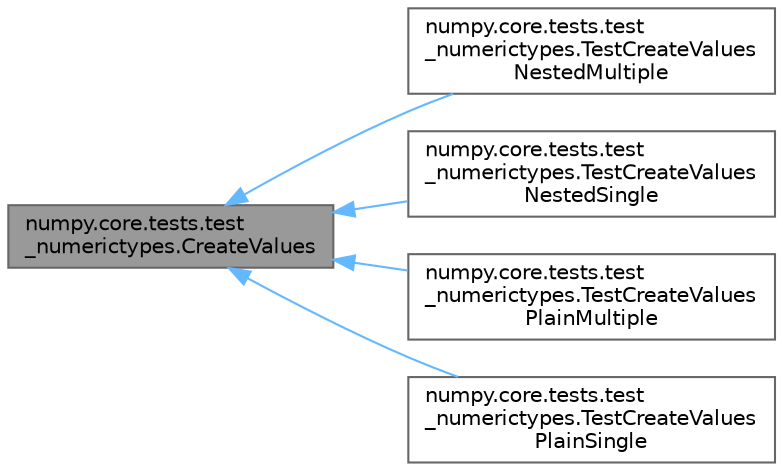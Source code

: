 digraph "numpy.core.tests.test_numerictypes.CreateValues"
{
 // LATEX_PDF_SIZE
  bgcolor="transparent";
  edge [fontname=Helvetica,fontsize=10,labelfontname=Helvetica,labelfontsize=10];
  node [fontname=Helvetica,fontsize=10,shape=box,height=0.2,width=0.4];
  rankdir="LR";
  Node1 [id="Node000001",label="numpy.core.tests.test\l_numerictypes.CreateValues",height=0.2,width=0.4,color="gray40", fillcolor="grey60", style="filled", fontcolor="black",tooltip=" "];
  Node1 -> Node2 [id="edge1_Node000001_Node000002",dir="back",color="steelblue1",style="solid",tooltip=" "];
  Node2 [id="Node000002",label="numpy.core.tests.test\l_numerictypes.TestCreateValues\lNestedMultiple",height=0.2,width=0.4,color="gray40", fillcolor="white", style="filled",URL="$d9/d73/classnumpy_1_1core_1_1tests_1_1test__numerictypes_1_1TestCreateValuesNestedMultiple.html",tooltip=" "];
  Node1 -> Node3 [id="edge2_Node000001_Node000003",dir="back",color="steelblue1",style="solid",tooltip=" "];
  Node3 [id="Node000003",label="numpy.core.tests.test\l_numerictypes.TestCreateValues\lNestedSingle",height=0.2,width=0.4,color="gray40", fillcolor="white", style="filled",URL="$d2/d9f/classnumpy_1_1core_1_1tests_1_1test__numerictypes_1_1TestCreateValuesNestedSingle.html",tooltip=" "];
  Node1 -> Node4 [id="edge3_Node000001_Node000004",dir="back",color="steelblue1",style="solid",tooltip=" "];
  Node4 [id="Node000004",label="numpy.core.tests.test\l_numerictypes.TestCreateValues\lPlainMultiple",height=0.2,width=0.4,color="gray40", fillcolor="white", style="filled",URL="$dd/dc8/classnumpy_1_1core_1_1tests_1_1test__numerictypes_1_1TestCreateValuesPlainMultiple.html",tooltip=" "];
  Node1 -> Node5 [id="edge4_Node000001_Node000005",dir="back",color="steelblue1",style="solid",tooltip=" "];
  Node5 [id="Node000005",label="numpy.core.tests.test\l_numerictypes.TestCreateValues\lPlainSingle",height=0.2,width=0.4,color="gray40", fillcolor="white", style="filled",URL="$da/dc6/classnumpy_1_1core_1_1tests_1_1test__numerictypes_1_1TestCreateValuesPlainSingle.html",tooltip=" "];
}
